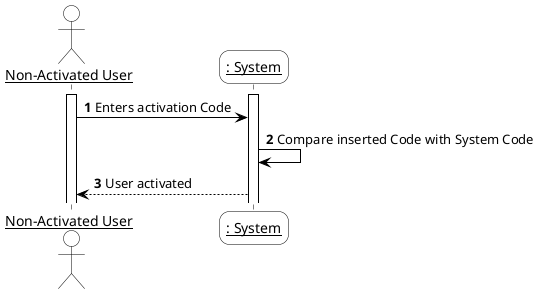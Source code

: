 @startuml
'https://plantuml.com/sequence-diagramskinparam sequenceArrowThickness 2
skinparam roundcorner 20
skinparam maxmessagesize 0
skinparam sequenceParticipant underline

skinparam sequence {
ArrowColor black
ActorBorderColor #black
LifeLineBorderColor black
LifeLineBackgroundColor white

ParticipantBorderColor black
ParticipantBackgroundColor #transparent
ParticipantFontName Aapex
ParticipantFontSize 14
ParticipantFontColor black

ActorBackgroundColor #transparent
ActorFontColor black
ActorFontSize 14
ActorFontName Aapex
}
autonumber
actor "Non-Activated User" as User
participant ": System" as System
activate User
Activate System
User -> System : Enters activation Code
System -> System : Compare inserted Code with System Code
System --> User : User activated

@enduml